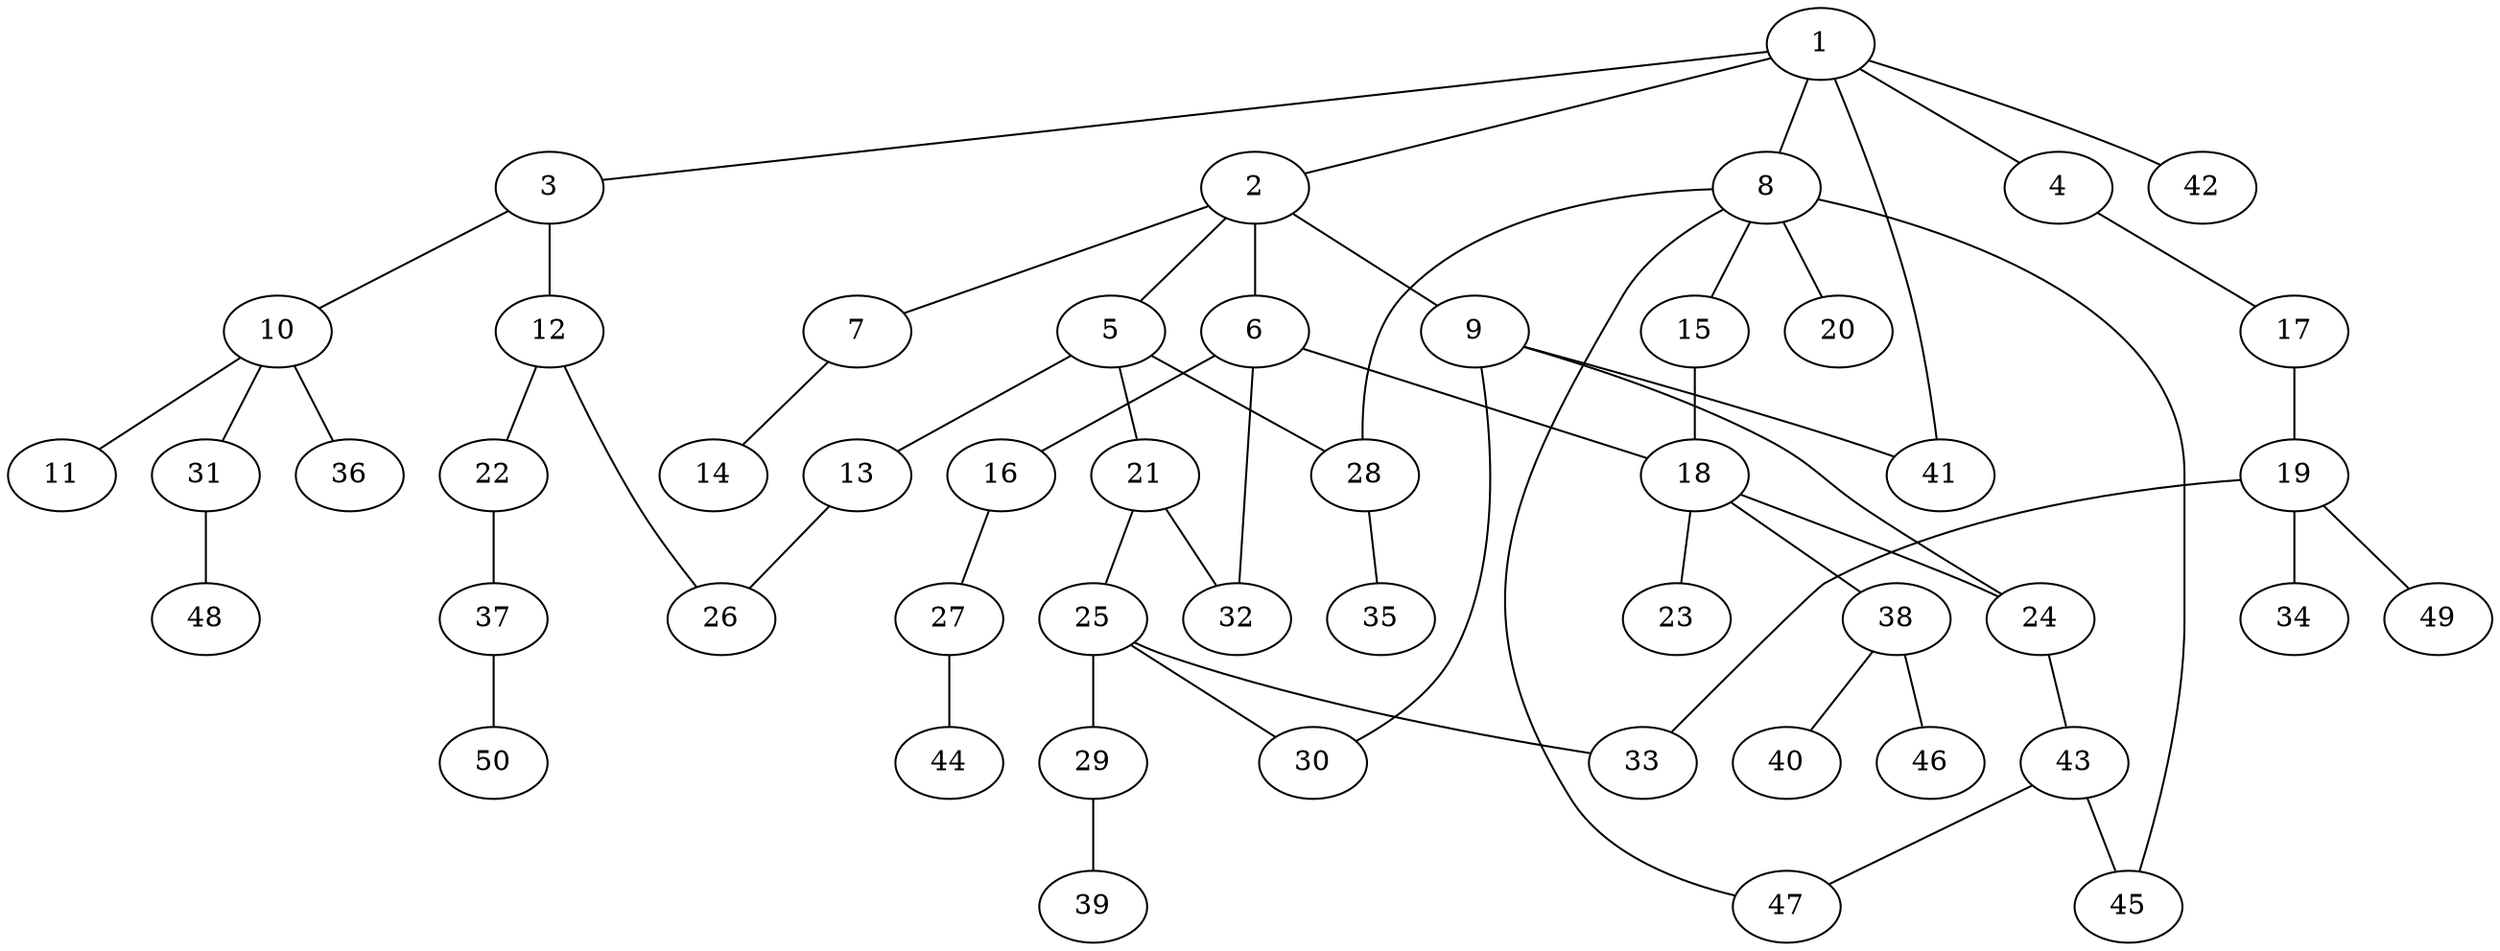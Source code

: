 graph graphname {1--2
1--3
1--4
1--8
1--41
1--42
2--5
2--6
2--7
2--9
3--10
3--12
4--17
5--13
5--21
5--28
6--16
6--18
6--32
7--14
8--15
8--20
8--28
8--45
8--47
9--24
9--30
9--41
10--11
10--31
10--36
12--22
12--26
13--26
15--18
16--27
17--19
18--23
18--24
18--38
19--33
19--34
19--49
21--25
21--32
22--37
24--43
25--29
25--30
25--33
27--44
28--35
29--39
31--48
37--50
38--40
38--46
43--45
43--47
}